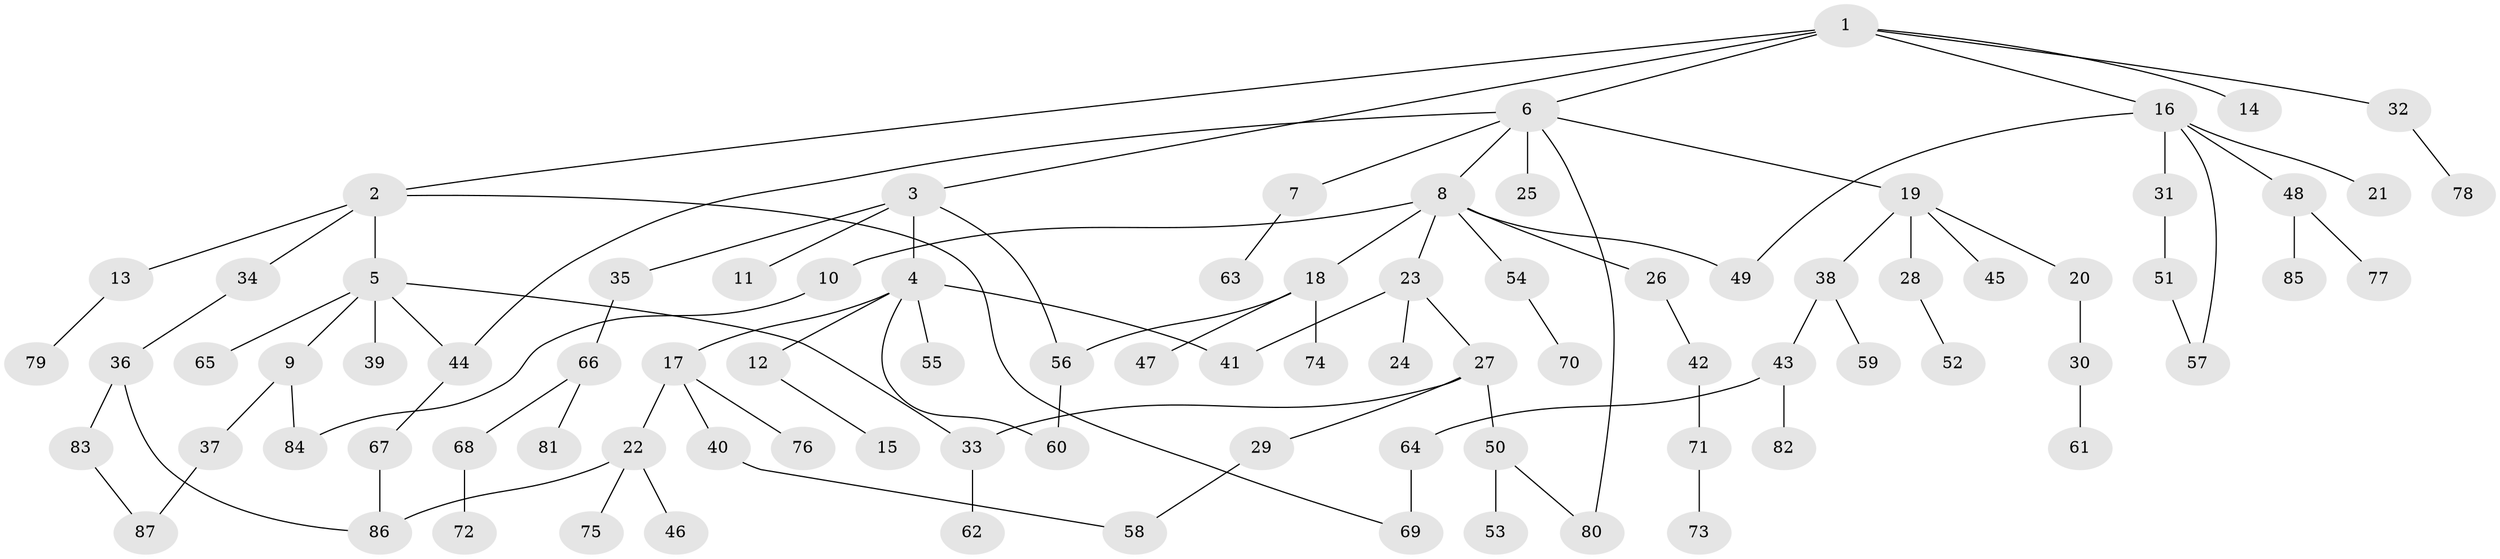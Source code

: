 // coarse degree distribution, {6: 0.05172413793103448, 5: 0.08620689655172414, 7: 0.05172413793103448, 3: 0.06896551724137931, 2: 0.29310344827586204, 1: 0.41379310344827586, 4: 0.034482758620689655}
// Generated by graph-tools (version 1.1) at 2025/51/02/27/25 19:51:38]
// undirected, 87 vertices, 100 edges
graph export_dot {
graph [start="1"]
  node [color=gray90,style=filled];
  1;
  2;
  3;
  4;
  5;
  6;
  7;
  8;
  9;
  10;
  11;
  12;
  13;
  14;
  15;
  16;
  17;
  18;
  19;
  20;
  21;
  22;
  23;
  24;
  25;
  26;
  27;
  28;
  29;
  30;
  31;
  32;
  33;
  34;
  35;
  36;
  37;
  38;
  39;
  40;
  41;
  42;
  43;
  44;
  45;
  46;
  47;
  48;
  49;
  50;
  51;
  52;
  53;
  54;
  55;
  56;
  57;
  58;
  59;
  60;
  61;
  62;
  63;
  64;
  65;
  66;
  67;
  68;
  69;
  70;
  71;
  72;
  73;
  74;
  75;
  76;
  77;
  78;
  79;
  80;
  81;
  82;
  83;
  84;
  85;
  86;
  87;
  1 -- 2;
  1 -- 3;
  1 -- 6;
  1 -- 14;
  1 -- 16;
  1 -- 32;
  2 -- 5;
  2 -- 13;
  2 -- 34;
  2 -- 69;
  3 -- 4;
  3 -- 11;
  3 -- 35;
  3 -- 56;
  4 -- 12;
  4 -- 17;
  4 -- 55;
  4 -- 60;
  4 -- 41;
  5 -- 9;
  5 -- 33;
  5 -- 39;
  5 -- 65;
  5 -- 44;
  6 -- 7;
  6 -- 8;
  6 -- 19;
  6 -- 25;
  6 -- 44;
  6 -- 80;
  7 -- 63;
  8 -- 10;
  8 -- 18;
  8 -- 23;
  8 -- 26;
  8 -- 49;
  8 -- 54;
  9 -- 37;
  9 -- 84;
  10 -- 84;
  12 -- 15;
  13 -- 79;
  16 -- 21;
  16 -- 31;
  16 -- 48;
  16 -- 57;
  16 -- 49;
  17 -- 22;
  17 -- 40;
  17 -- 76;
  18 -- 47;
  18 -- 56;
  18 -- 74;
  19 -- 20;
  19 -- 28;
  19 -- 38;
  19 -- 45;
  20 -- 30;
  22 -- 46;
  22 -- 75;
  22 -- 86;
  23 -- 24;
  23 -- 27;
  23 -- 41;
  26 -- 42;
  27 -- 29;
  27 -- 50;
  27 -- 33;
  28 -- 52;
  29 -- 58;
  30 -- 61;
  31 -- 51;
  32 -- 78;
  33 -- 62;
  34 -- 36;
  35 -- 66;
  36 -- 83;
  36 -- 86;
  37 -- 87;
  38 -- 43;
  38 -- 59;
  40 -- 58;
  42 -- 71;
  43 -- 64;
  43 -- 82;
  44 -- 67;
  48 -- 77;
  48 -- 85;
  50 -- 53;
  50 -- 80;
  51 -- 57;
  54 -- 70;
  56 -- 60;
  64 -- 69;
  66 -- 68;
  66 -- 81;
  67 -- 86;
  68 -- 72;
  71 -- 73;
  83 -- 87;
}
